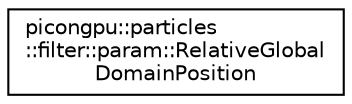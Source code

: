 digraph "Graphical Class Hierarchy"
{
 // LATEX_PDF_SIZE
  edge [fontname="Helvetica",fontsize="10",labelfontname="Helvetica",labelfontsize="10"];
  node [fontname="Helvetica",fontsize="10",shape=record];
  rankdir="LR";
  Node0 [label="picongpu::particles\l::filter::param::RelativeGlobal\lDomainPosition",height=0.2,width=0.4,color="black", fillcolor="white", style="filled",URL="$structpicongpu_1_1particles_1_1filter_1_1param_1_1_relative_global_domain_position.html",tooltip=" "];
}
